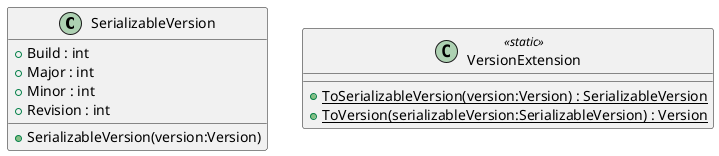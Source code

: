 @startuml
class SerializableVersion {
    + SerializableVersion(version:Version)
    + Build : int
    + Major : int
    + Minor : int
    + Revision : int
}
class VersionExtension <<static>> {
    + {static} ToSerializableVersion(version:Version) : SerializableVersion
    + {static} ToVersion(serializableVersion:SerializableVersion) : Version
}
@enduml
